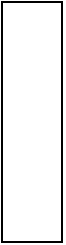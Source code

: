 <mxfile version="24.0.4" type="device">
  <diagram name="Page-1" id="fvyQe-HlPJlcEsrZvvgy">
    <mxGraphModel dx="906" dy="517" grid="1" gridSize="10" guides="1" tooltips="1" connect="1" arrows="1" fold="1" page="1" pageScale="1" pageWidth="850" pageHeight="1100" math="0" shadow="0">
      <root>
        <mxCell id="0" />
        <mxCell id="1" parent="0" />
        <mxCell id="QGgERwMY4IZ4DmGTAbQ4-1" value="" style="rounded=0;whiteSpace=wrap;html=1;rotation=90;" vertex="1" parent="1">
          <mxGeometry x="45" y="205" width="120" height="30" as="geometry" />
        </mxCell>
      </root>
    </mxGraphModel>
  </diagram>
</mxfile>
